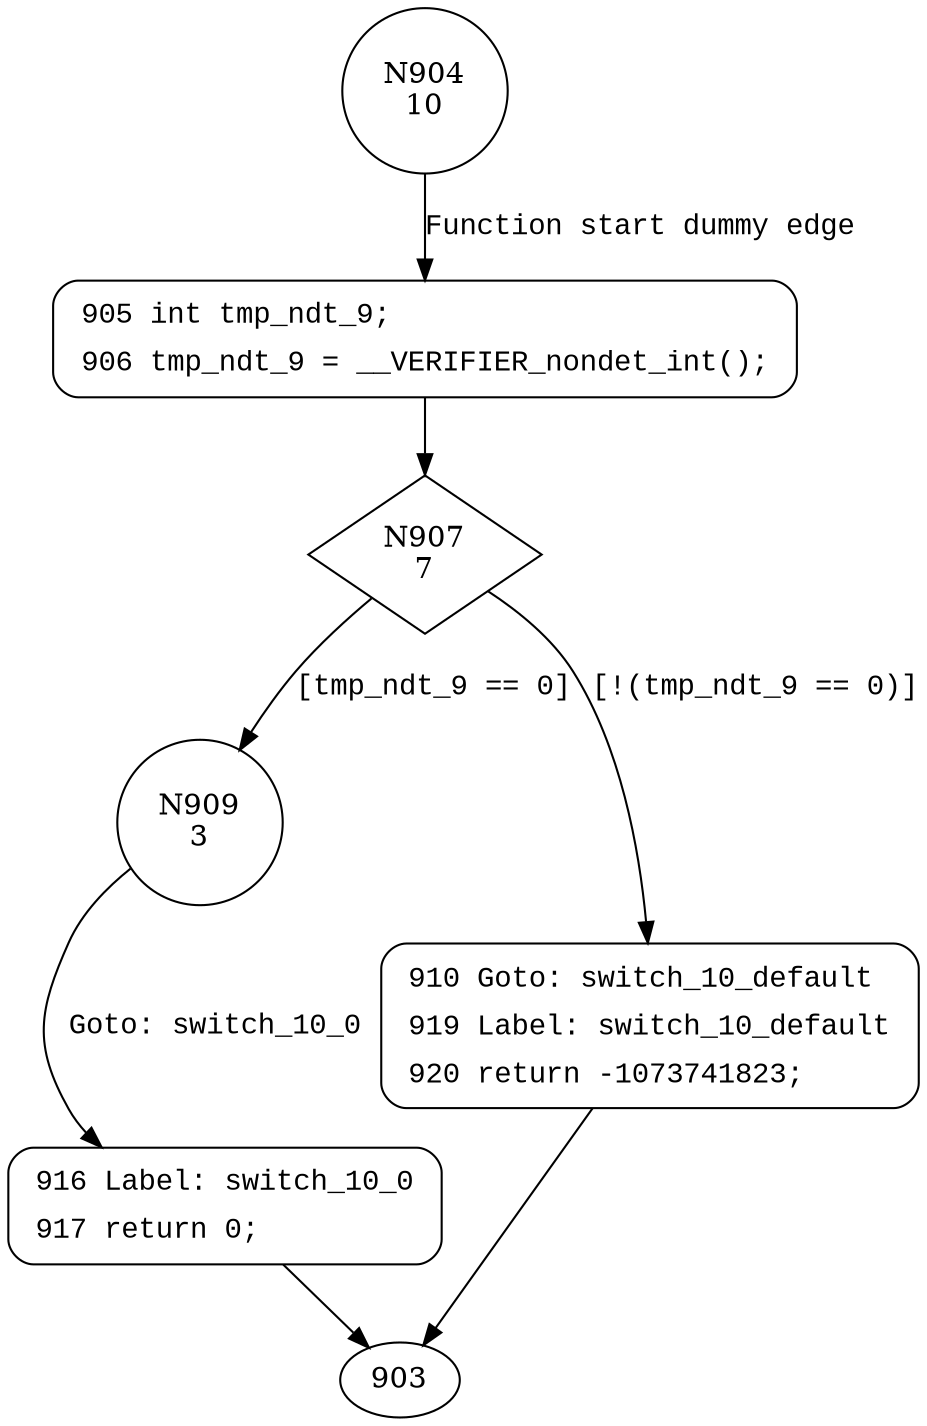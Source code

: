digraph ObReferenceObjectByHandle {
904 [shape="circle" label="N904\n10"]
905 [shape="circle" label="N905\n9"]
907 [shape="diamond" label="N907\n7"]
909 [shape="circle" label="N909\n3"]
910 [shape="circle" label="N910\n6"]
916 [shape="circle" label="N916\n2"]
905 [style="filled,bold" penwidth="1" fillcolor="white" fontname="Courier New" shape="Mrecord" label=<<table border="0" cellborder="0" cellpadding="3" bgcolor="white"><tr><td align="right">905</td><td align="left">int tmp_ndt_9;</td></tr><tr><td align="right">906</td><td align="left">tmp_ndt_9 = __VERIFIER_nondet_int();</td></tr></table>>]
905 -> 907[label=""]
910 [style="filled,bold" penwidth="1" fillcolor="white" fontname="Courier New" shape="Mrecord" label=<<table border="0" cellborder="0" cellpadding="3" bgcolor="white"><tr><td align="right">910</td><td align="left">Goto: switch_10_default</td></tr><tr><td align="right">919</td><td align="left">Label: switch_10_default</td></tr><tr><td align="right">920</td><td align="left">return -1073741823;</td></tr></table>>]
910 -> 903[label=""]
916 [style="filled,bold" penwidth="1" fillcolor="white" fontname="Courier New" shape="Mrecord" label=<<table border="0" cellborder="0" cellpadding="3" bgcolor="white"><tr><td align="right">916</td><td align="left">Label: switch_10_0</td></tr><tr><td align="right">917</td><td align="left">return 0;</td></tr></table>>]
916 -> 903[label=""]
904 -> 905 [label="Function start dummy edge" fontname="Courier New"]
907 -> 909 [label="[tmp_ndt_9 == 0]" fontname="Courier New"]
907 -> 910 [label="[!(tmp_ndt_9 == 0)]" fontname="Courier New"]
909 -> 916 [label="Goto: switch_10_0" fontname="Courier New"]
}